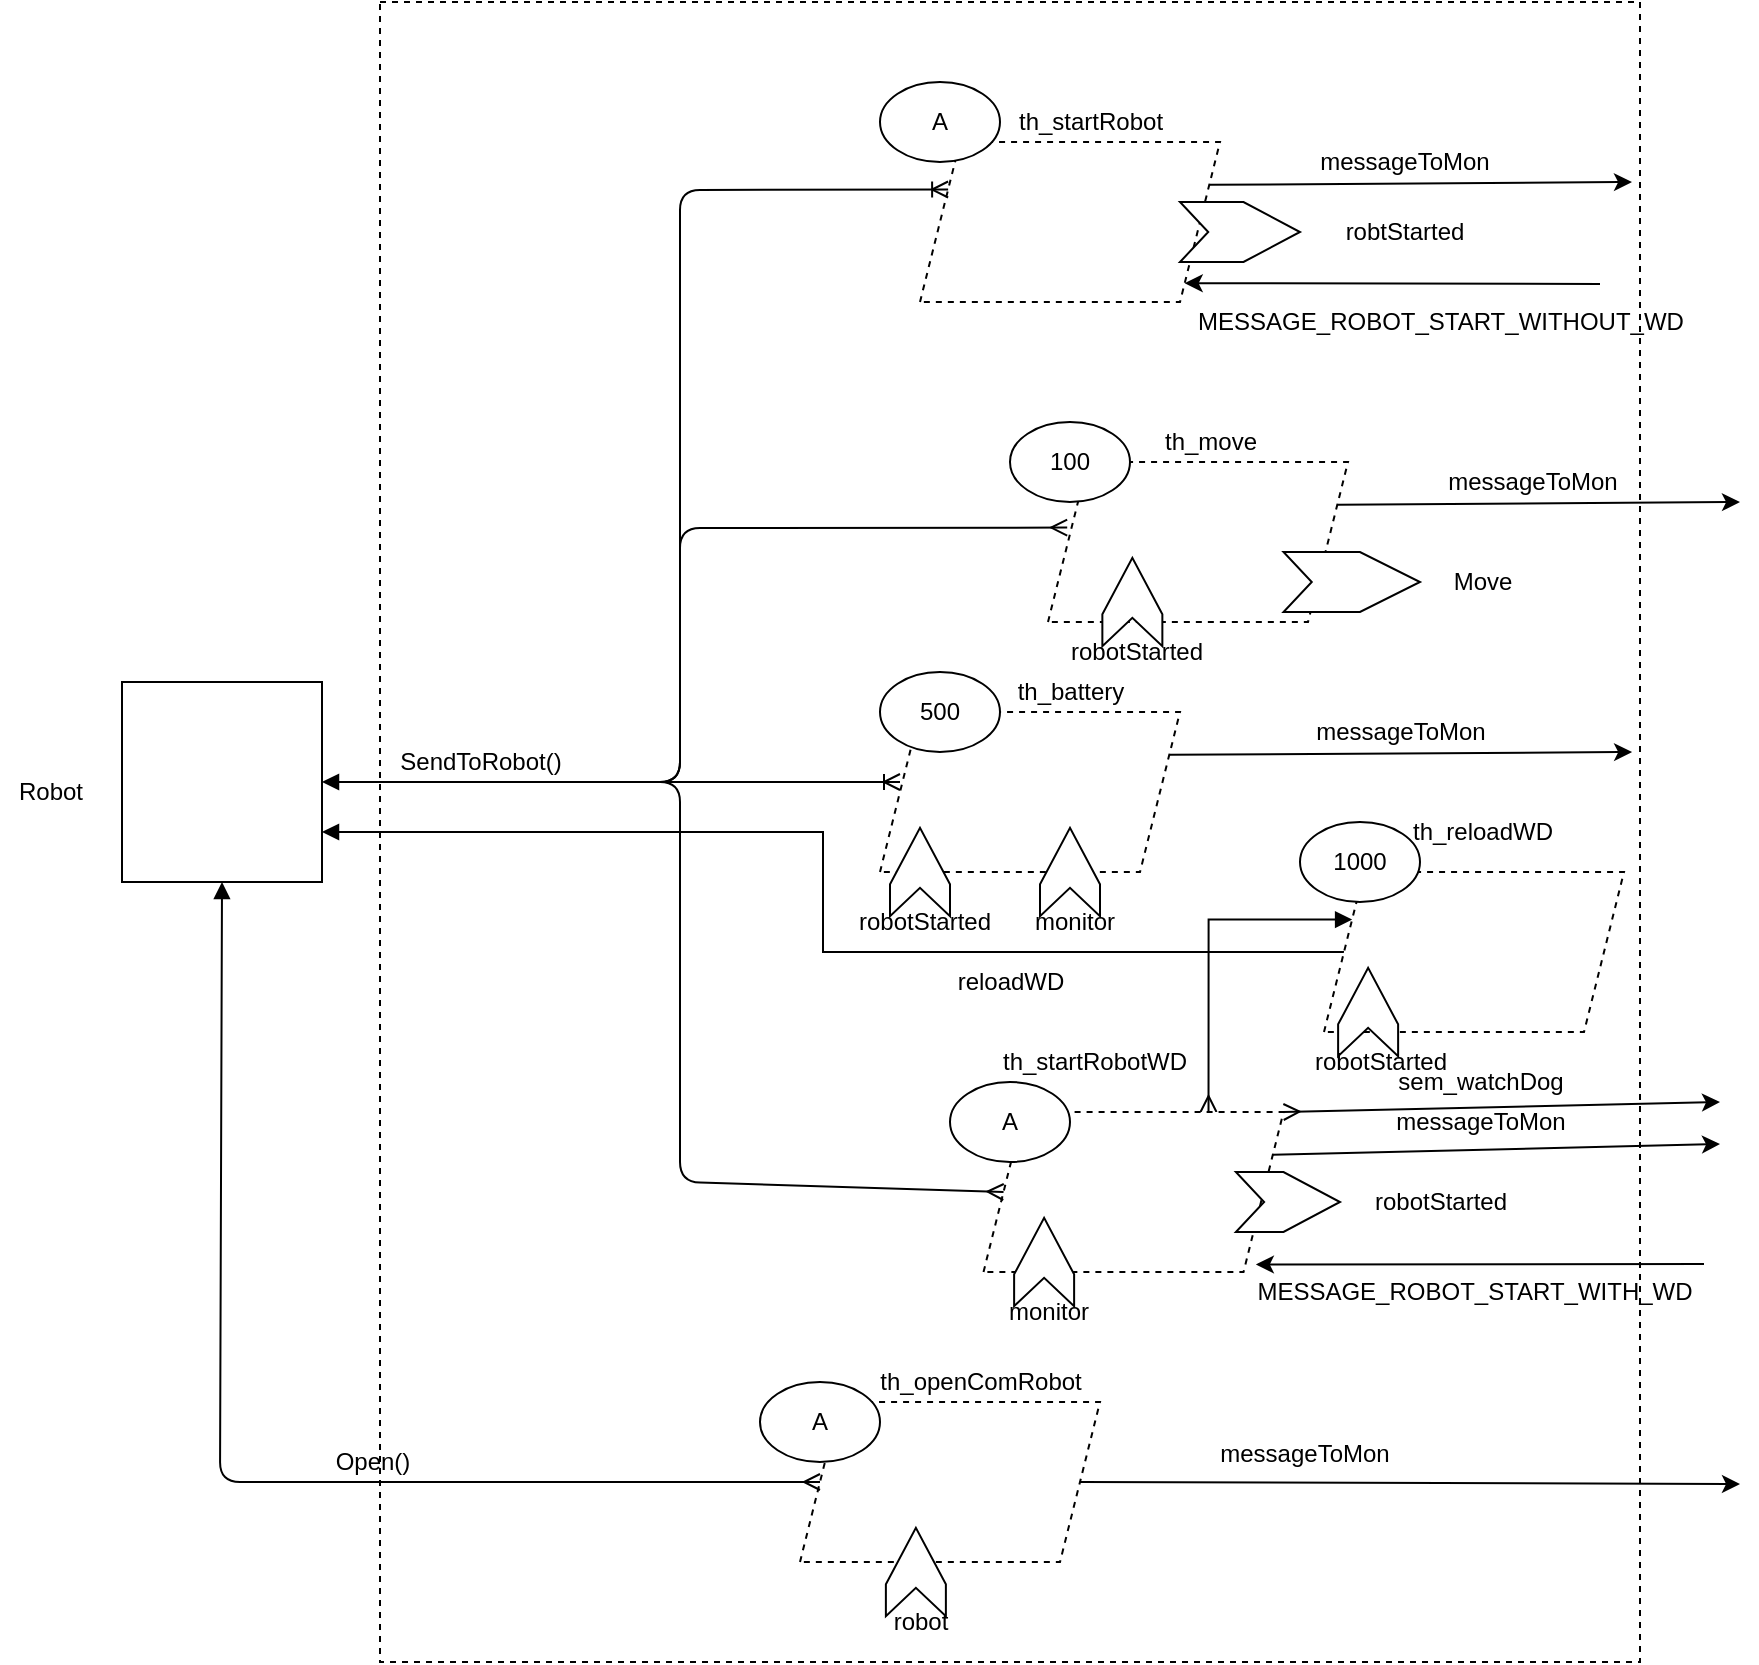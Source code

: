 <mxfile version="14.5.9" type="github">
  <diagram id="ggzkMVkWqvCONG16IYfw" name="Page-1">
    <mxGraphModel dx="2500" dy="829" grid="1" gridSize="10" guides="1" tooltips="1" connect="1" arrows="1" fold="1" page="1" pageScale="1" pageWidth="827" pageHeight="1169" math="0" shadow="0">
      <root>
        <mxCell id="0" />
        <mxCell id="1" parent="0" />
        <mxCell id="wd7iylGJ8wgzjHyeTR4_-1" value="" style="shape=parallelogram;perimeter=parallelogramPerimeter;whiteSpace=wrap;html=1;fixedSize=1;dashed=1;" vertex="1" parent="1">
          <mxGeometry x="350" y="150" width="150" height="80" as="geometry" />
        </mxCell>
        <mxCell id="wd7iylGJ8wgzjHyeTR4_-2" value="th_startRobot" style="text;html=1;align=center;verticalAlign=middle;resizable=0;points=[];autosize=1;strokeColor=none;" vertex="1" parent="1">
          <mxGeometry x="390" y="130" width="90" height="20" as="geometry" />
        </mxCell>
        <mxCell id="wd7iylGJ8wgzjHyeTR4_-3" value="" style="shape=parallelogram;perimeter=parallelogramPerimeter;whiteSpace=wrap;html=1;fixedSize=1;dashed=1;" vertex="1" parent="1">
          <mxGeometry x="414" y="310" width="150" height="80" as="geometry" />
        </mxCell>
        <mxCell id="wd7iylGJ8wgzjHyeTR4_-4" value="th_move" style="text;html=1;align=center;verticalAlign=middle;resizable=0;points=[];autosize=1;strokeColor=none;" vertex="1" parent="1">
          <mxGeometry x="465" y="290" width="60" height="20" as="geometry" />
        </mxCell>
        <mxCell id="wd7iylGJ8wgzjHyeTR4_-5" value="" style="shape=parallelogram;perimeter=parallelogramPerimeter;whiteSpace=wrap;html=1;fixedSize=1;dashed=1;" vertex="1" parent="1">
          <mxGeometry x="330" y="435" width="150" height="80" as="geometry" />
        </mxCell>
        <mxCell id="wd7iylGJ8wgzjHyeTR4_-6" value="th_battery" style="text;html=1;align=center;verticalAlign=middle;resizable=0;points=[];autosize=1;strokeColor=none;" vertex="1" parent="1">
          <mxGeometry x="390" y="415" width="70" height="20" as="geometry" />
        </mxCell>
        <mxCell id="wd7iylGJ8wgzjHyeTR4_-7" value="" style="shape=parallelogram;perimeter=parallelogramPerimeter;whiteSpace=wrap;html=1;fixedSize=1;dashed=1;" vertex="1" parent="1">
          <mxGeometry x="290" y="780" width="150" height="80" as="geometry" />
        </mxCell>
        <mxCell id="wd7iylGJ8wgzjHyeTR4_-8" value="th_openComRobot" style="text;html=1;align=center;verticalAlign=middle;resizable=0;points=[];autosize=1;strokeColor=none;" vertex="1" parent="1">
          <mxGeometry x="320" y="760" width="120" height="20" as="geometry" />
        </mxCell>
        <mxCell id="wd7iylGJ8wgzjHyeTR4_-64" style="edgeStyle=orthogonalEdgeStyle;rounded=0;orthogonalLoop=1;jettySize=auto;html=1;exitX=0.75;exitY=0;exitDx=0;exitDy=0;entryX=0;entryY=0.25;entryDx=0;entryDy=0;startArrow=ERmany;startFill=0;endArrow=block;endFill=1;" edge="1" parent="1" source="wd7iylGJ8wgzjHyeTR4_-10" target="wd7iylGJ8wgzjHyeTR4_-62">
          <mxGeometry relative="1" as="geometry">
            <Array as="points">
              <mxPoint x="494" y="539" />
            </Array>
          </mxGeometry>
        </mxCell>
        <mxCell id="wd7iylGJ8wgzjHyeTR4_-10" value="" style="shape=parallelogram;perimeter=parallelogramPerimeter;whiteSpace=wrap;html=1;fixedSize=1;dashed=1;" vertex="1" parent="1">
          <mxGeometry x="381.76" y="635" width="150" height="80" as="geometry" />
        </mxCell>
        <mxCell id="wd7iylGJ8wgzjHyeTR4_-11" value="th_startRobotWD" style="text;html=1;align=center;verticalAlign=middle;resizable=0;points=[];autosize=1;strokeColor=none;" vertex="1" parent="1">
          <mxGeometry x="381.76" y="600" width="110" height="20" as="geometry" />
        </mxCell>
        <mxCell id="wd7iylGJ8wgzjHyeTR4_-13" value="Robot" style="text;html=1;align=center;verticalAlign=middle;resizable=0;points=[];autosize=1;strokeColor=none;" vertex="1" parent="1">
          <mxGeometry x="-110" y="465" width="50" height="20" as="geometry" />
        </mxCell>
        <mxCell id="wd7iylGJ8wgzjHyeTR4_-18" value="" style="whiteSpace=wrap;html=1;aspect=fixed;" vertex="1" parent="1">
          <mxGeometry x="-49" y="420" width="100" height="100" as="geometry" />
        </mxCell>
        <mxCell id="wd7iylGJ8wgzjHyeTR4_-19" value="" style="endArrow=ERoneToMany;html=1;entryX=0;entryY=0.5;entryDx=0;entryDy=0;endFill=0;" edge="1" parent="1">
          <mxGeometry width="50" height="50" relative="1" as="geometry">
            <mxPoint x="110" y="470" as="sourcePoint" />
            <mxPoint x="340" y="470.0" as="targetPoint" />
          </mxGeometry>
        </mxCell>
        <mxCell id="wd7iylGJ8wgzjHyeTR4_-20" value="" style="endArrow=ERoneToMany;startArrow=block;html=1;exitX=1;exitY=0.5;exitDx=0;exitDy=0;entryX=0;entryY=0.25;entryDx=0;entryDy=0;startFill=1;endFill=0;" edge="1" parent="1" source="wd7iylGJ8wgzjHyeTR4_-18" target="wd7iylGJ8wgzjHyeTR4_-1">
          <mxGeometry width="50" height="50" relative="1" as="geometry">
            <mxPoint x="380" y="520" as="sourcePoint" />
            <mxPoint x="430" y="470" as="targetPoint" />
            <Array as="points">
              <mxPoint x="230" y="470" />
              <mxPoint x="230" y="174" />
            </Array>
          </mxGeometry>
        </mxCell>
        <mxCell id="wd7iylGJ8wgzjHyeTR4_-21" value="" style="endArrow=ERmany;html=1;entryX=0.064;entryY=0.41;entryDx=0;entryDy=0;entryPerimeter=0;endFill=0;" edge="1" parent="1" target="wd7iylGJ8wgzjHyeTR4_-3">
          <mxGeometry width="50" height="50" relative="1" as="geometry">
            <mxPoint x="180" y="470" as="sourcePoint" />
            <mxPoint x="430" y="470" as="targetPoint" />
            <Array as="points">
              <mxPoint x="230" y="470" />
              <mxPoint x="230" y="343" />
            </Array>
          </mxGeometry>
        </mxCell>
        <mxCell id="wd7iylGJ8wgzjHyeTR4_-22" value="" style="endArrow=ERmany;html=1;entryX=0;entryY=0.5;entryDx=0;entryDy=0;endFill=0;" edge="1" parent="1" target="wd7iylGJ8wgzjHyeTR4_-10">
          <mxGeometry width="50" height="50" relative="1" as="geometry">
            <mxPoint x="130" y="470" as="sourcePoint" />
            <mxPoint x="430" y="470" as="targetPoint" />
            <Array as="points">
              <mxPoint x="230" y="470" />
              <mxPoint x="230" y="670" />
            </Array>
          </mxGeometry>
        </mxCell>
        <mxCell id="wd7iylGJ8wgzjHyeTR4_-23" value="SendToRobot()" style="text;html=1;align=center;verticalAlign=middle;resizable=0;points=[];autosize=1;strokeColor=none;" vertex="1" parent="1">
          <mxGeometry x="80" y="450" width="100" height="20" as="geometry" />
        </mxCell>
        <mxCell id="wd7iylGJ8wgzjHyeTR4_-24" value="" style="endArrow=ERmany;html=1;entryX=0;entryY=0.5;entryDx=0;entryDy=0;endFill=0;exitX=0.5;exitY=1;exitDx=0;exitDy=0;startArrow=block;startFill=1;" edge="1" parent="1" source="wd7iylGJ8wgzjHyeTR4_-18" target="wd7iylGJ8wgzjHyeTR4_-7">
          <mxGeometry width="50" height="50" relative="1" as="geometry">
            <mxPoint x="20" y="620.0" as="sourcePoint" />
            <mxPoint x="290" y="820.0" as="targetPoint" />
            <Array as="points">
              <mxPoint y="820" />
              <mxPoint x="120" y="820" />
            </Array>
          </mxGeometry>
        </mxCell>
        <mxCell id="wd7iylGJ8wgzjHyeTR4_-25" value="Open()" style="text;html=1;align=center;verticalAlign=middle;resizable=0;points=[];autosize=1;strokeColor=none;" vertex="1" parent="1">
          <mxGeometry x="51" y="800" width="50" height="20" as="geometry" />
        </mxCell>
        <mxCell id="wd7iylGJ8wgzjHyeTR4_-27" value="" style="endArrow=classic;html=1;exitX=1;exitY=0;exitDx=0;exitDy=0;startArrow=ERmany;startFill=0;" edge="1" parent="1" source="wd7iylGJ8wgzjHyeTR4_-10">
          <mxGeometry width="50" height="50" relative="1" as="geometry">
            <mxPoint x="380" y="520" as="sourcePoint" />
            <mxPoint x="750" y="630" as="targetPoint" />
          </mxGeometry>
        </mxCell>
        <mxCell id="wd7iylGJ8wgzjHyeTR4_-28" value="sem_watchDog" style="text;html=1;align=center;verticalAlign=middle;resizable=0;points=[];autosize=1;strokeColor=none;" vertex="1" parent="1">
          <mxGeometry x="580" y="610" width="100" height="20" as="geometry" />
        </mxCell>
        <mxCell id="wd7iylGJ8wgzjHyeTR4_-29" value="" style="endArrow=classic;html=1;startArrow=none;startFill=0;exitX=1;exitY=0.25;exitDx=0;exitDy=0;" edge="1" parent="1" source="wd7iylGJ8wgzjHyeTR4_-3">
          <mxGeometry width="50" height="50" relative="1" as="geometry">
            <mxPoint x="564.0" y="329.2" as="sourcePoint" />
            <mxPoint x="760" y="330" as="targetPoint" />
          </mxGeometry>
        </mxCell>
        <mxCell id="wd7iylGJ8wgzjHyeTR4_-30" value="messageToMon" style="text;html=1;align=center;verticalAlign=middle;resizable=0;points=[];autosize=1;strokeColor=none;" vertex="1" parent="1">
          <mxGeometry x="606.05" y="310" width="100" height="20" as="geometry" />
        </mxCell>
        <mxCell id="wd7iylGJ8wgzjHyeTR4_-32" value="" style="endArrow=classic;html=1;startArrow=none;startFill=0;exitX=1;exitY=0.25;exitDx=0;exitDy=0;" edge="1" parent="1" source="wd7iylGJ8wgzjHyeTR4_-1">
          <mxGeometry width="50" height="50" relative="1" as="geometry">
            <mxPoint x="490.34" y="178.838" as="sourcePoint" />
            <mxPoint x="706" y="170" as="targetPoint" />
          </mxGeometry>
        </mxCell>
        <mxCell id="wd7iylGJ8wgzjHyeTR4_-33" value="messageToMon" style="text;html=1;align=center;verticalAlign=middle;resizable=0;points=[];autosize=1;strokeColor=none;" vertex="1" parent="1">
          <mxGeometry x="542.1" y="150" width="100" height="20" as="geometry" />
        </mxCell>
        <mxCell id="wd7iylGJ8wgzjHyeTR4_-34" value="" style="endArrow=classic;html=1;startArrow=none;startFill=0;exitX=1;exitY=0.25;exitDx=0;exitDy=0;" edge="1" parent="1" source="wd7iylGJ8wgzjHyeTR4_-5">
          <mxGeometry width="50" height="50" relative="1" as="geometry">
            <mxPoint x="490.34" y="458.838" as="sourcePoint" />
            <mxPoint x="706.05" y="455" as="targetPoint" />
          </mxGeometry>
        </mxCell>
        <mxCell id="wd7iylGJ8wgzjHyeTR4_-35" value="messageToMon" style="text;html=1;align=center;verticalAlign=middle;resizable=0;points=[];autosize=1;strokeColor=none;" vertex="1" parent="1">
          <mxGeometry x="540" y="435" width="100" height="20" as="geometry" />
        </mxCell>
        <mxCell id="wd7iylGJ8wgzjHyeTR4_-36" value="" style="endArrow=classic;html=1;startArrow=none;startFill=0;exitX=1;exitY=0.25;exitDx=0;exitDy=0;" edge="1" parent="1" source="wd7iylGJ8wgzjHyeTR4_-10">
          <mxGeometry width="50" height="50" relative="1" as="geometry">
            <mxPoint x="540.0" y="698.838" as="sourcePoint" />
            <mxPoint x="750" y="651" as="targetPoint" />
          </mxGeometry>
        </mxCell>
        <mxCell id="wd7iylGJ8wgzjHyeTR4_-37" value="messageToMon" style="text;html=1;align=center;verticalAlign=middle;resizable=0;points=[];autosize=1;strokeColor=none;" vertex="1" parent="1">
          <mxGeometry x="580" y="630" width="100" height="20" as="geometry" />
        </mxCell>
        <mxCell id="wd7iylGJ8wgzjHyeTR4_-38" value="" style="endArrow=classic;html=1;startArrow=none;startFill=0;exitX=1;exitY=0.5;exitDx=0;exitDy=0;" edge="1" parent="1" source="wd7iylGJ8wgzjHyeTR4_-7">
          <mxGeometry width="50" height="50" relative="1" as="geometry">
            <mxPoint x="440.0" y="824.418" as="sourcePoint" />
            <mxPoint x="760" y="821" as="targetPoint" />
          </mxGeometry>
        </mxCell>
        <mxCell id="wd7iylGJ8wgzjHyeTR4_-39" value="messageToMon" style="text;html=1;align=center;verticalAlign=middle;resizable=0;points=[];autosize=1;strokeColor=none;" vertex="1" parent="1">
          <mxGeometry x="491.76" y="795.58" width="100" height="20" as="geometry" />
        </mxCell>
        <mxCell id="wd7iylGJ8wgzjHyeTR4_-40" value="A" style="ellipse;whiteSpace=wrap;html=1;" vertex="1" parent="1">
          <mxGeometry x="330" y="120" width="60" height="40" as="geometry" />
        </mxCell>
        <mxCell id="wd7iylGJ8wgzjHyeTR4_-41" value="A" style="ellipse;whiteSpace=wrap;html=1;" vertex="1" parent="1">
          <mxGeometry x="365" y="620" width="60" height="40" as="geometry" />
        </mxCell>
        <mxCell id="wd7iylGJ8wgzjHyeTR4_-42" value="100&lt;span style=&quot;color: rgba(0 , 0 , 0 , 0) ; font-family: monospace ; font-size: 0px&quot;&gt;%3CmxGraphModel%3E%3Croot%3E%3CmxCell%20id%3D%220%22%2F%3E%3CmxCell%20id%3D%221%22%20parent%3D%220%22%2F%3E%3CmxCell%20id%3D%222%22%20value%3D%22A%22%20style%3D%22ellipse%3BwhiteSpace%3Dwrap%3Bhtml%3D1%3B%22%20vertex%3D%221%22%20parent%3D%221%22%3E%3CmxGeometry%20x%3D%22330%22%20y%3D%22120%22%20width%3D%2260%22%20height%3D%2240%22%20as%3D%22geometry%22%2F%3E%3C%2FmxCell%3E%3C%2Froot%3E%3C%2FmxGraphModel%3E&lt;/span&gt;" style="ellipse;whiteSpace=wrap;html=1;" vertex="1" parent="1">
          <mxGeometry x="395" y="290" width="60" height="40" as="geometry" />
        </mxCell>
        <mxCell id="wd7iylGJ8wgzjHyeTR4_-43" value="500&lt;span style=&quot;color: rgba(0 , 0 , 0 , 0) ; font-family: monospace ; font-size: 0px&quot;&gt;%3CmxGraphModel%3E%3Croot%3E%3CmxCell%20id%3D%220%22%2F%3E%3CmxCell%20id%3D%221%22%20parent%3D%220%22%2F%3E%3CmxCell%20id%3D%222%22%20value%3D%22A%22%20style%3D%22ellipse%3BwhiteSpace%3Dwrap%3Bhtml%3D1%3B%22%20vertex%3D%221%22%20parent%3D%221%22%3E%3CmxGeometry%20x%3D%22330%22%20y%3D%22120%22%20width%3D%2260%22%20height%3D%2240%22%20as%3D%22geometry%22%2F%3E%3C%2FmxCell%3E%3C%2Froot%3E%3C%2FmxGraphModel%3E&lt;/span&gt;" style="ellipse;whiteSpace=wrap;html=1;" vertex="1" parent="1">
          <mxGeometry x="330" y="415" width="60" height="40" as="geometry" />
        </mxCell>
        <mxCell id="wd7iylGJ8wgzjHyeTR4_-44" value="A" style="ellipse;whiteSpace=wrap;html=1;" vertex="1" parent="1">
          <mxGeometry x="270" y="770" width="60" height="40" as="geometry" />
        </mxCell>
        <mxCell id="wd7iylGJ8wgzjHyeTR4_-48" value="" style="endArrow=classic;html=1;entryX=1;entryY=1;entryDx=0;entryDy=0;" edge="1" parent="1" target="wd7iylGJ8wgzjHyeTR4_-1">
          <mxGeometry width="50" height="50" relative="1" as="geometry">
            <mxPoint x="690" y="221" as="sourcePoint" />
            <mxPoint x="484.938" y="225.25" as="targetPoint" />
          </mxGeometry>
        </mxCell>
        <mxCell id="wd7iylGJ8wgzjHyeTR4_-49" value="MESSAGE_ROBOT_START_WITHOUT_WD" style="text;html=1;align=center;verticalAlign=middle;resizable=0;points=[];autosize=1;strokeColor=none;" vertex="1" parent="1">
          <mxGeometry x="480" y="230" width="260" height="20" as="geometry" />
        </mxCell>
        <mxCell id="wd7iylGJ8wgzjHyeTR4_-50" value="" style="endArrow=classic;html=1;entryX=1;entryY=0.75;entryDx=0;entryDy=0;" edge="1" parent="1">
          <mxGeometry width="50" height="50" relative="1" as="geometry">
            <mxPoint x="742" y="711" as="sourcePoint" />
            <mxPoint x="517.938" y="711.25" as="targetPoint" />
          </mxGeometry>
        </mxCell>
        <mxCell id="wd7iylGJ8wgzjHyeTR4_-51" value="MESSAGE_ROBOT_START_WITH_WD" style="text;html=1;align=center;verticalAlign=middle;resizable=0;points=[];autosize=1;strokeColor=none;" vertex="1" parent="1">
          <mxGeometry x="512" y="715" width="230" height="20" as="geometry" />
        </mxCell>
        <mxCell id="wd7iylGJ8wgzjHyeTR4_-56" value="" style="html=1;shadow=0;dashed=0;align=center;verticalAlign=middle;shape=mxgraph.arrows2.arrow;dy=0;dx=30;notch=14.12;" vertex="1" parent="1">
          <mxGeometry x="531.76" y="355" width="68.24" height="30" as="geometry" />
        </mxCell>
        <mxCell id="wd7iylGJ8wgzjHyeTR4_-57" value="Move" style="text;html=1;align=center;verticalAlign=middle;resizable=0;points=[];autosize=1;strokeColor=none;" vertex="1" parent="1">
          <mxGeometry x="610.94" y="360" width="40" height="20" as="geometry" />
        </mxCell>
        <mxCell id="wd7iylGJ8wgzjHyeTR4_-58" value="" style="html=1;shadow=0;dashed=0;align=center;verticalAlign=middle;shape=mxgraph.arrows2.arrow;dy=0;dx=28.24;notch=14.12;" vertex="1" parent="1">
          <mxGeometry x="507.94" y="665" width="52.06" height="30" as="geometry" />
        </mxCell>
        <mxCell id="wd7iylGJ8wgzjHyeTR4_-59" value="robotStarted" style="text;html=1;align=center;verticalAlign=middle;resizable=0;points=[];autosize=1;strokeColor=none;" vertex="1" parent="1">
          <mxGeometry x="570" y="670" width="80" height="20" as="geometry" />
        </mxCell>
        <mxCell id="wd7iylGJ8wgzjHyeTR4_-60" value="" style="html=1;shadow=0;dashed=0;align=center;verticalAlign=middle;shape=mxgraph.arrows2.arrow;dy=0;dx=28.24;notch=14.12;" vertex="1" parent="1">
          <mxGeometry x="480" y="180" width="60" height="30" as="geometry" />
        </mxCell>
        <mxCell id="wd7iylGJ8wgzjHyeTR4_-61" value="robtStarted" style="text;html=1;align=center;verticalAlign=middle;resizable=0;points=[];autosize=1;strokeColor=none;" vertex="1" parent="1">
          <mxGeometry x="557.1" y="185" width="70" height="20" as="geometry" />
        </mxCell>
        <mxCell id="wd7iylGJ8wgzjHyeTR4_-66" style="edgeStyle=orthogonalEdgeStyle;rounded=0;orthogonalLoop=1;jettySize=auto;html=1;startArrow=none;startFill=0;endArrow=block;endFill=1;entryX=1;entryY=0.75;entryDx=0;entryDy=0;" edge="1" parent="1" source="wd7iylGJ8wgzjHyeTR4_-62" target="wd7iylGJ8wgzjHyeTR4_-18">
          <mxGeometry relative="1" as="geometry">
            <mxPoint x="830" y="555.0" as="targetPoint" />
          </mxGeometry>
        </mxCell>
        <mxCell id="wd7iylGJ8wgzjHyeTR4_-62" value="" style="shape=parallelogram;perimeter=parallelogramPerimeter;whiteSpace=wrap;html=1;fixedSize=1;dashed=1;" vertex="1" parent="1">
          <mxGeometry x="552" y="515" width="150" height="80" as="geometry" />
        </mxCell>
        <mxCell id="wd7iylGJ8wgzjHyeTR4_-63" value="th_reloadWD" style="text;html=1;align=center;verticalAlign=middle;resizable=0;points=[];autosize=1;strokeColor=none;" vertex="1" parent="1">
          <mxGeometry x="585.94" y="485" width="90" height="20" as="geometry" />
        </mxCell>
        <mxCell id="wd7iylGJ8wgzjHyeTR4_-65" value="1000" style="ellipse;whiteSpace=wrap;html=1;" vertex="1" parent="1">
          <mxGeometry x="540" y="490" width="60" height="40" as="geometry" />
        </mxCell>
        <mxCell id="wd7iylGJ8wgzjHyeTR4_-67" value="reloadWD" style="text;html=1;align=center;verticalAlign=middle;resizable=0;points=[];autosize=1;strokeColor=none;" vertex="1" parent="1">
          <mxGeometry x="360" y="560" width="70" height="20" as="geometry" />
        </mxCell>
        <mxCell id="wd7iylGJ8wgzjHyeTR4_-68" value="" style="html=1;shadow=0;dashed=0;align=center;verticalAlign=middle;shape=mxgraph.arrows2.arrow;dy=0;dx=28.24;notch=14.12;rotation=-90;" vertex="1" parent="1">
          <mxGeometry x="325.88" y="850" width="44.12" height="30" as="geometry" />
        </mxCell>
        <mxCell id="wd7iylGJ8wgzjHyeTR4_-69" value="robot" style="text;html=1;align=center;verticalAlign=middle;resizable=0;points=[];autosize=1;strokeColor=none;" vertex="1" parent="1">
          <mxGeometry x="330" y="880" width="40" height="20" as="geometry" />
        </mxCell>
        <mxCell id="wd7iylGJ8wgzjHyeTR4_-70" value="" style="html=1;shadow=0;dashed=0;align=center;verticalAlign=middle;shape=mxgraph.arrows2.arrow;dy=0;dx=28.24;notch=14.12;rotation=-90;" vertex="1" parent="1">
          <mxGeometry x="552" y="570" width="44.12" height="30" as="geometry" />
        </mxCell>
        <mxCell id="wd7iylGJ8wgzjHyeTR4_-71" value="robotStarted" style="text;html=1;align=center;verticalAlign=middle;resizable=0;points=[];autosize=1;strokeColor=none;" vertex="1" parent="1">
          <mxGeometry x="540" y="600" width="80" height="20" as="geometry" />
        </mxCell>
        <mxCell id="wd7iylGJ8wgzjHyeTR4_-72" value="" style="html=1;shadow=0;dashed=0;align=center;verticalAlign=middle;shape=mxgraph.arrows2.arrow;dy=0;dx=28.24;notch=14.12;rotation=-90;" vertex="1" parent="1">
          <mxGeometry x="390" y="695" width="44.12" height="30" as="geometry" />
        </mxCell>
        <mxCell id="wd7iylGJ8wgzjHyeTR4_-73" value="monitor&lt;span style=&quot;color: rgba(0 , 0 , 0 , 0) ; font-family: monospace ; font-size: 0px&quot;&gt;%3CmxGraphModel%3E%3Croot%3E%3CmxCell%20id%3D%220%22%2F%3E%3CmxCell%20id%3D%221%22%20parent%3D%220%22%2F%3E%3CmxCell%20id%3D%222%22%20value%3D%22%22%20style%3D%22html%3D1%3Bshadow%3D0%3Bdashed%3D0%3Balign%3Dcenter%3BverticalAlign%3Dmiddle%3Bshape%3Dmxgraph.arrows2.arrow%3Bdy%3D0%3Bdx%3D28.24%3Bnotch%3D14.12%3Brotation%3D-90%3B%22%20vertex%3D%221%22%20parent%3D%221%22%3E%3CmxGeometry%20x%3D%22325.88%22%20y%3D%22850%22%20width%3D%2244.12%22%20height%3D%2230%22%20as%3D%22geometry%22%2F%3E%3C%2FmxCell%3E%3CmxCell%20id%3D%223%22%20value%3D%22robot%22%20style%3D%22text%3Bhtml%3D1%3Balign%3Dcenter%3BverticalAlign%3Dmiddle%3Bresizable%3D0%3Bpoints%3D%5B%5D%3Bautosize%3D1%3BstrokeColor%3Dnone%3B%22%20vertex%3D%221%22%20parent%3D%221%22%3E%3CmxGeometry%20x%3D%22330%22%20y%3D%22880%22%20width%3D%2240%22%20height%3D%2220%22%20as%3D%22geometry%22%2F%3E%3C%2FmxCell%3E%3C%2Froot%3E%3C%2FmxGraphModel%3E&lt;/span&gt;" style="text;html=1;align=center;verticalAlign=middle;resizable=0;points=[];autosize=1;strokeColor=none;" vertex="1" parent="1">
          <mxGeometry x="384.12" y="725" width="60" height="20" as="geometry" />
        </mxCell>
        <mxCell id="wd7iylGJ8wgzjHyeTR4_-74" value="" style="html=1;shadow=0;dashed=0;align=center;verticalAlign=middle;shape=mxgraph.arrows2.arrow;dy=0;dx=28.24;notch=14.12;rotation=-90;" vertex="1" parent="1">
          <mxGeometry x="434.12" y="365" width="44.12" height="30" as="geometry" />
        </mxCell>
        <mxCell id="wd7iylGJ8wgzjHyeTR4_-75" value="robotStarted" style="text;html=1;align=center;verticalAlign=middle;resizable=0;points=[];autosize=1;strokeColor=none;" vertex="1" parent="1">
          <mxGeometry x="418.24" y="395" width="80" height="20" as="geometry" />
        </mxCell>
        <mxCell id="wd7iylGJ8wgzjHyeTR4_-76" value="" style="html=1;shadow=0;dashed=0;align=center;verticalAlign=middle;shape=mxgraph.arrows2.arrow;dy=0;dx=28.24;notch=14.12;rotation=-90;" vertex="1" parent="1">
          <mxGeometry x="327.94" y="500" width="44.12" height="30" as="geometry" />
        </mxCell>
        <mxCell id="wd7iylGJ8wgzjHyeTR4_-77" value="robotStarted&lt;span style=&quot;color: rgba(0 , 0 , 0 , 0) ; font-family: monospace ; font-size: 0px&quot;&gt;%3CmxGraphModel%3E%3Croot%3E%3CmxCell%20id%3D%220%22%2F%3E%3CmxCell%20id%3D%221%22%20parent%3D%220%22%2F%3E%3CmxCell%20id%3D%222%22%20value%3D%22%22%20style%3D%22html%3D1%3Bshadow%3D0%3Bdashed%3D0%3Balign%3Dcenter%3BverticalAlign%3Dmiddle%3Bshape%3Dmxgraph.arrows2.arrow%3Bdy%3D0%3Bdx%3D28.24%3Bnotch%3D14.12%3Brotation%3D-90%3B%22%20vertex%3D%221%22%20parent%3D%221%22%3E%3CmxGeometry%20x%3D%22325.88%22%20y%3D%22850%22%20width%3D%2244.12%22%20height%3D%2230%22%20as%3D%22geometry%22%2F%3E%3C%2FmxCell%3E%3CmxCell%20id%3D%223%22%20value%3D%22robot%22%20style%3D%22text%3Bhtml%3D1%3Balign%3Dcenter%3BverticalAlign%3Dmiddle%3Bresizable%3D0%3Bpoints%3D%5B%5D%3Bautosize%3D1%3BstrokeColor%3Dnone%3B%22%20vertex%3D%221%22%20parent%3D%221%22%3E%3CmxGeometry%20x%3D%22330%22%20y%3D%22880%22%20width%3D%2240%22%20height%3D%2220%22%20as%3D%22geometry%22%2F%3E%3C%2FmxCell%3E%3C%2Froot%3E%3C%2FmxGraphModel%3E&lt;/span&gt;" style="text;html=1;align=center;verticalAlign=middle;resizable=0;points=[];autosize=1;strokeColor=none;" vertex="1" parent="1">
          <mxGeometry x="312.06" y="530" width="80" height="20" as="geometry" />
        </mxCell>
        <mxCell id="wd7iylGJ8wgzjHyeTR4_-79" value="" style="html=1;shadow=0;dashed=0;align=center;verticalAlign=middle;shape=mxgraph.arrows2.arrow;dy=0;dx=28.24;notch=14.12;rotation=-90;" vertex="1" parent="1">
          <mxGeometry x="402.94" y="500" width="44.12" height="30" as="geometry" />
        </mxCell>
        <mxCell id="wd7iylGJ8wgzjHyeTR4_-80" value="monitor" style="text;html=1;align=center;verticalAlign=middle;resizable=0;points=[];autosize=1;strokeColor=none;" vertex="1" parent="1">
          <mxGeometry x="397.06" y="530" width="60" height="20" as="geometry" />
        </mxCell>
        <mxCell id="wd7iylGJ8wgzjHyeTR4_-81" value="" style="rounded=0;whiteSpace=wrap;html=1;fillColor=none;dashed=1;" vertex="1" parent="1">
          <mxGeometry x="80" y="80" width="630" height="830" as="geometry" />
        </mxCell>
      </root>
    </mxGraphModel>
  </diagram>
</mxfile>
